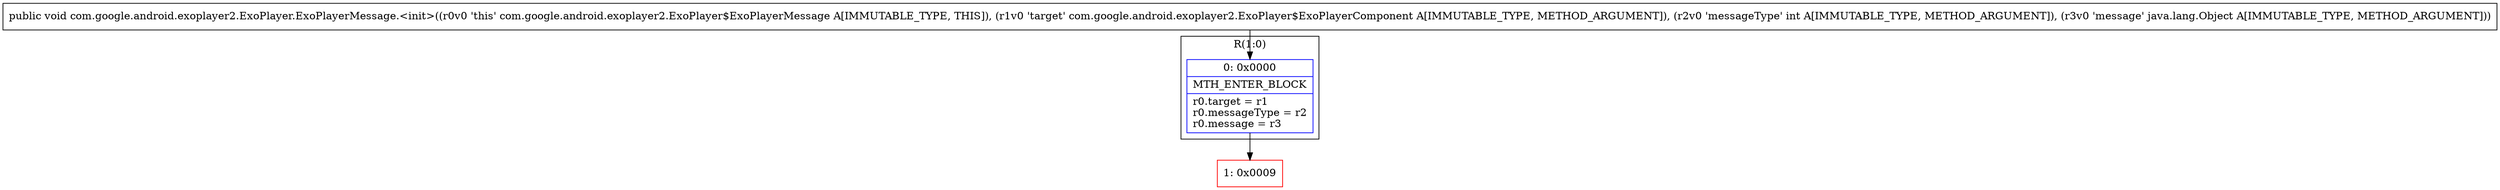digraph "CFG forcom.google.android.exoplayer2.ExoPlayer.ExoPlayerMessage.\<init\>(Lcom\/google\/android\/exoplayer2\/ExoPlayer$ExoPlayerComponent;ILjava\/lang\/Object;)V" {
subgraph cluster_Region_1799508457 {
label = "R(1:0)";
node [shape=record,color=blue];
Node_0 [shape=record,label="{0\:\ 0x0000|MTH_ENTER_BLOCK\l|r0.target = r1\lr0.messageType = r2\lr0.message = r3\l}"];
}
Node_1 [shape=record,color=red,label="{1\:\ 0x0009}"];
MethodNode[shape=record,label="{public void com.google.android.exoplayer2.ExoPlayer.ExoPlayerMessage.\<init\>((r0v0 'this' com.google.android.exoplayer2.ExoPlayer$ExoPlayerMessage A[IMMUTABLE_TYPE, THIS]), (r1v0 'target' com.google.android.exoplayer2.ExoPlayer$ExoPlayerComponent A[IMMUTABLE_TYPE, METHOD_ARGUMENT]), (r2v0 'messageType' int A[IMMUTABLE_TYPE, METHOD_ARGUMENT]), (r3v0 'message' java.lang.Object A[IMMUTABLE_TYPE, METHOD_ARGUMENT])) }"];
MethodNode -> Node_0;
Node_0 -> Node_1;
}

